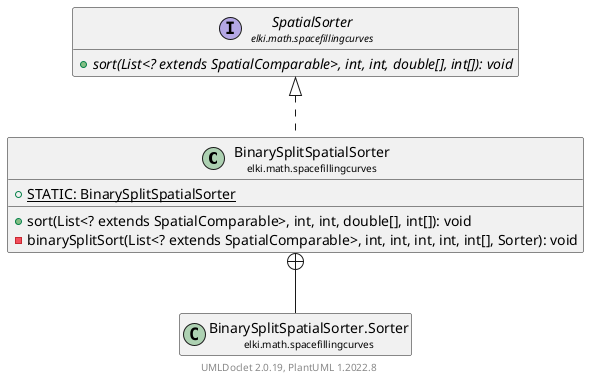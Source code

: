 @startuml
    remove .*\.(Instance|Par|Parameterizer|Factory)$
    set namespaceSeparator none
    hide empty fields
    hide empty methods

    class "<size:14>BinarySplitSpatialSorter\n<size:10>elki.math.spacefillingcurves" as elki.math.spacefillingcurves.BinarySplitSpatialSorter [[BinarySplitSpatialSorter.html]] {
        {static} +STATIC: BinarySplitSpatialSorter
        +sort(List<? extends SpatialComparable>, int, int, double[], int[]): void
        -binarySplitSort(List<? extends SpatialComparable>, int, int, int, int, int[], Sorter): void
    }

    interface "<size:14>SpatialSorter\n<size:10>elki.math.spacefillingcurves" as elki.math.spacefillingcurves.SpatialSorter [[SpatialSorter.html]] {
        {abstract} +sort(List<? extends SpatialComparable>, int, int, double[], int[]): void
    }
    class "<size:14>BinarySplitSpatialSorter.Sorter\n<size:10>elki.math.spacefillingcurves" as elki.math.spacefillingcurves.BinarySplitSpatialSorter.Sorter [[BinarySplitSpatialSorter.Sorter.html]]
    class "<size:14>BinarySplitSpatialSorter.Par\n<size:10>elki.math.spacefillingcurves" as elki.math.spacefillingcurves.BinarySplitSpatialSorter.Par [[BinarySplitSpatialSorter.Par.html]]

    elki.math.spacefillingcurves.SpatialSorter <|.. elki.math.spacefillingcurves.BinarySplitSpatialSorter
    elki.math.spacefillingcurves.BinarySplitSpatialSorter +-- elki.math.spacefillingcurves.BinarySplitSpatialSorter.Sorter
    elki.math.spacefillingcurves.BinarySplitSpatialSorter +-- elki.math.spacefillingcurves.BinarySplitSpatialSorter.Par

    center footer UMLDoclet 2.0.19, PlantUML 1.2022.8
@enduml
